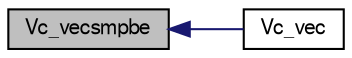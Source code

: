 digraph "Vc_vecsmpbe"
{
  edge [fontname="FreeSans",fontsize="10",labelfontname="FreeSans",labelfontsize="10"];
  node [fontname="FreeSans",fontsize="10",shape=record];
  rankdir="LR";
  Node1 [label="Vc_vecsmpbe",height=0.2,width=0.4,color="black", fillcolor="grey75", style="filled" fontcolor="black"];
  Node1 -> Node2 [dir="back",color="midnightblue",fontsize="10",style="solid",fontname="FreeSans"];
  Node2 [label="Vc_vec",height=0.2,width=0.4,color="black", fillcolor="white", style="filled",URL="$group___p_m_g_c.html#ga7164f60253de187c62dc04c727da35df",tooltip="Define the nonlinearity (vector version)"];
}
